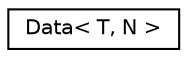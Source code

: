 digraph "Graphical Class Hierarchy"
{
  edge [fontname="Helvetica",fontsize="10",labelfontname="Helvetica",labelfontsize="10"];
  node [fontname="Helvetica",fontsize="10",shape=record];
  rankdir="LR";
  Node1 [label="Data\< T, N \>",height=0.2,width=0.4,color="black", fillcolor="white", style="filled",URL="$class_data.html",tooltip="Класс, который отвечает за хранение данных разреженной матрицы "];
}
